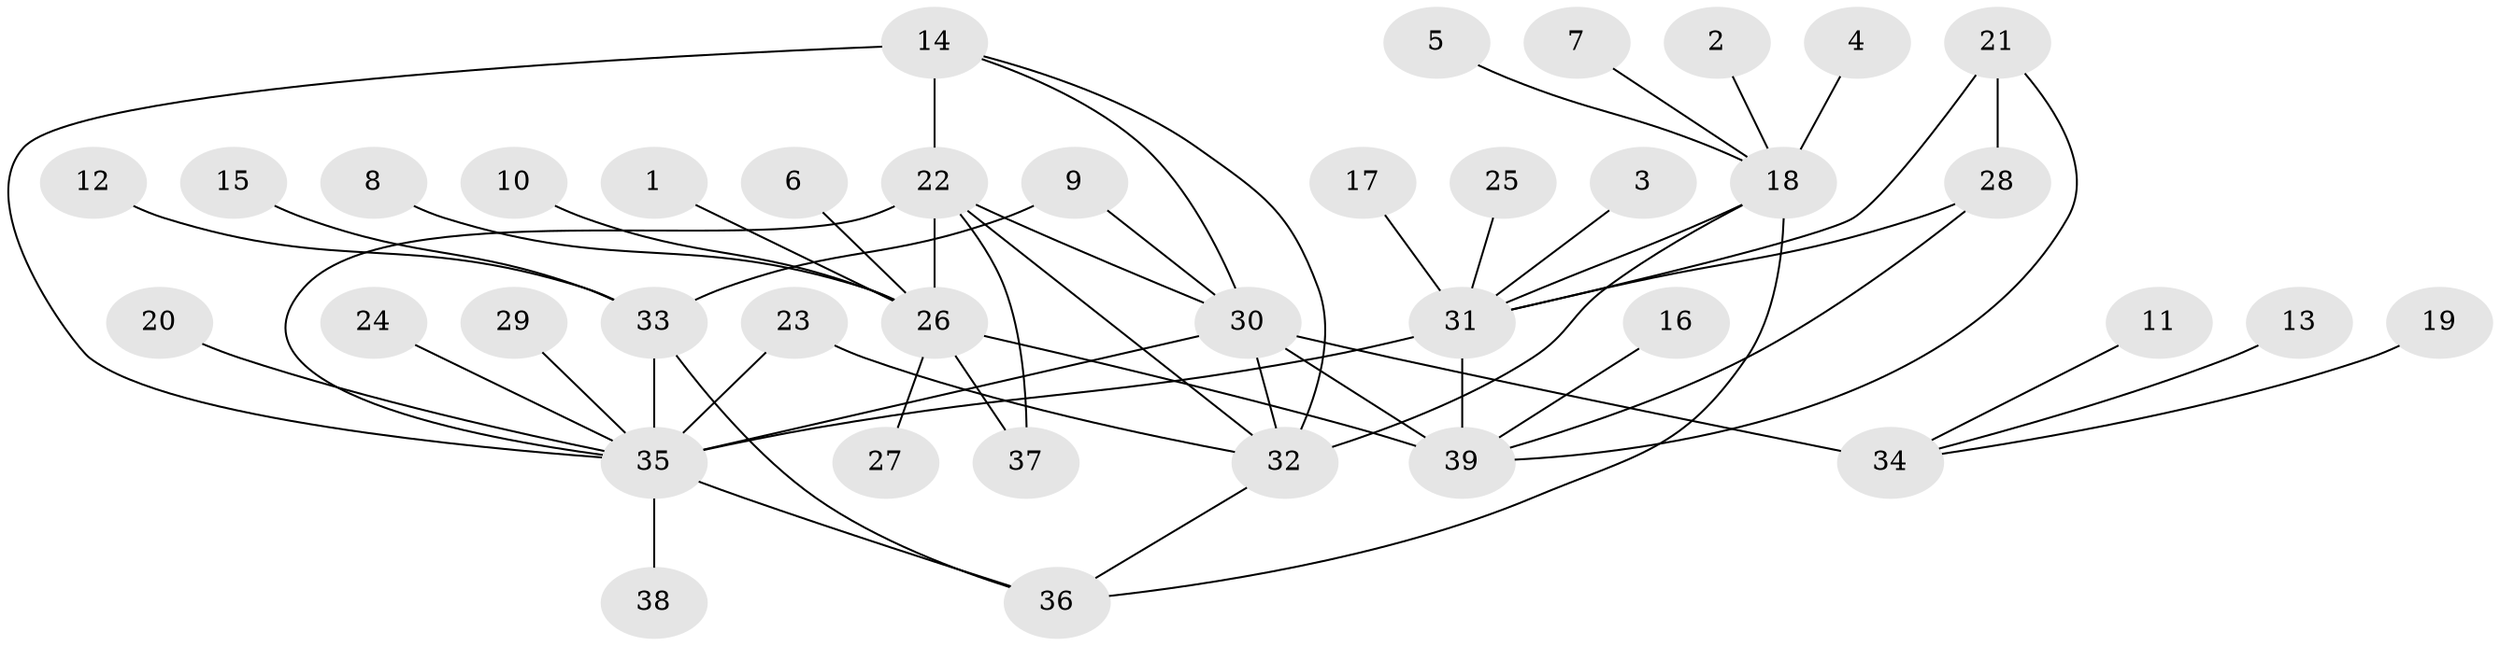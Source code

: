 // original degree distribution, {6: 0.03937007874015748, 9: 0.03937007874015748, 11: 0.023622047244094488, 8: 0.06299212598425197, 10: 0.023622047244094488, 12: 0.023622047244094488, 7: 0.031496062992125984, 1: 0.6299212598425197, 2: 0.11023622047244094, 3: 0.015748031496062992}
// Generated by graph-tools (version 1.1) at 2025/37/03/04/25 23:37:35]
// undirected, 39 vertices, 55 edges
graph export_dot {
  node [color=gray90,style=filled];
  1;
  2;
  3;
  4;
  5;
  6;
  7;
  8;
  9;
  10;
  11;
  12;
  13;
  14;
  15;
  16;
  17;
  18;
  19;
  20;
  21;
  22;
  23;
  24;
  25;
  26;
  27;
  28;
  29;
  30;
  31;
  32;
  33;
  34;
  35;
  36;
  37;
  38;
  39;
  1 -- 26 [weight=1.0];
  2 -- 18 [weight=1.0];
  3 -- 31 [weight=1.0];
  4 -- 18 [weight=1.0];
  5 -- 18 [weight=1.0];
  6 -- 26 [weight=1.0];
  7 -- 18 [weight=1.0];
  8 -- 26 [weight=1.0];
  9 -- 30 [weight=1.0];
  9 -- 33 [weight=1.0];
  10 -- 26 [weight=1.0];
  11 -- 34 [weight=1.0];
  12 -- 33 [weight=1.0];
  13 -- 34 [weight=1.0];
  14 -- 22 [weight=1.0];
  14 -- 30 [weight=1.0];
  14 -- 32 [weight=1.0];
  14 -- 35 [weight=2.0];
  15 -- 33 [weight=1.0];
  16 -- 39 [weight=1.0];
  17 -- 31 [weight=1.0];
  18 -- 31 [weight=1.0];
  18 -- 32 [weight=6.0];
  18 -- 36 [weight=3.0];
  19 -- 34 [weight=1.0];
  20 -- 35 [weight=1.0];
  21 -- 28 [weight=1.0];
  21 -- 31 [weight=3.0];
  21 -- 39 [weight=1.0];
  22 -- 26 [weight=6.0];
  22 -- 30 [weight=1.0];
  22 -- 32 [weight=2.0];
  22 -- 35 [weight=1.0];
  22 -- 37 [weight=2.0];
  23 -- 32 [weight=1.0];
  23 -- 35 [weight=1.0];
  24 -- 35 [weight=1.0];
  25 -- 31 [weight=1.0];
  26 -- 27 [weight=1.0];
  26 -- 37 [weight=3.0];
  26 -- 39 [weight=1.0];
  28 -- 31 [weight=3.0];
  28 -- 39 [weight=1.0];
  29 -- 35 [weight=1.0];
  30 -- 32 [weight=2.0];
  30 -- 34 [weight=8.0];
  30 -- 35 [weight=1.0];
  30 -- 39 [weight=1.0];
  31 -- 35 [weight=1.0];
  31 -- 39 [weight=3.0];
  32 -- 36 [weight=2.0];
  33 -- 35 [weight=4.0];
  33 -- 36 [weight=1.0];
  35 -- 36 [weight=4.0];
  35 -- 38 [weight=1.0];
}
